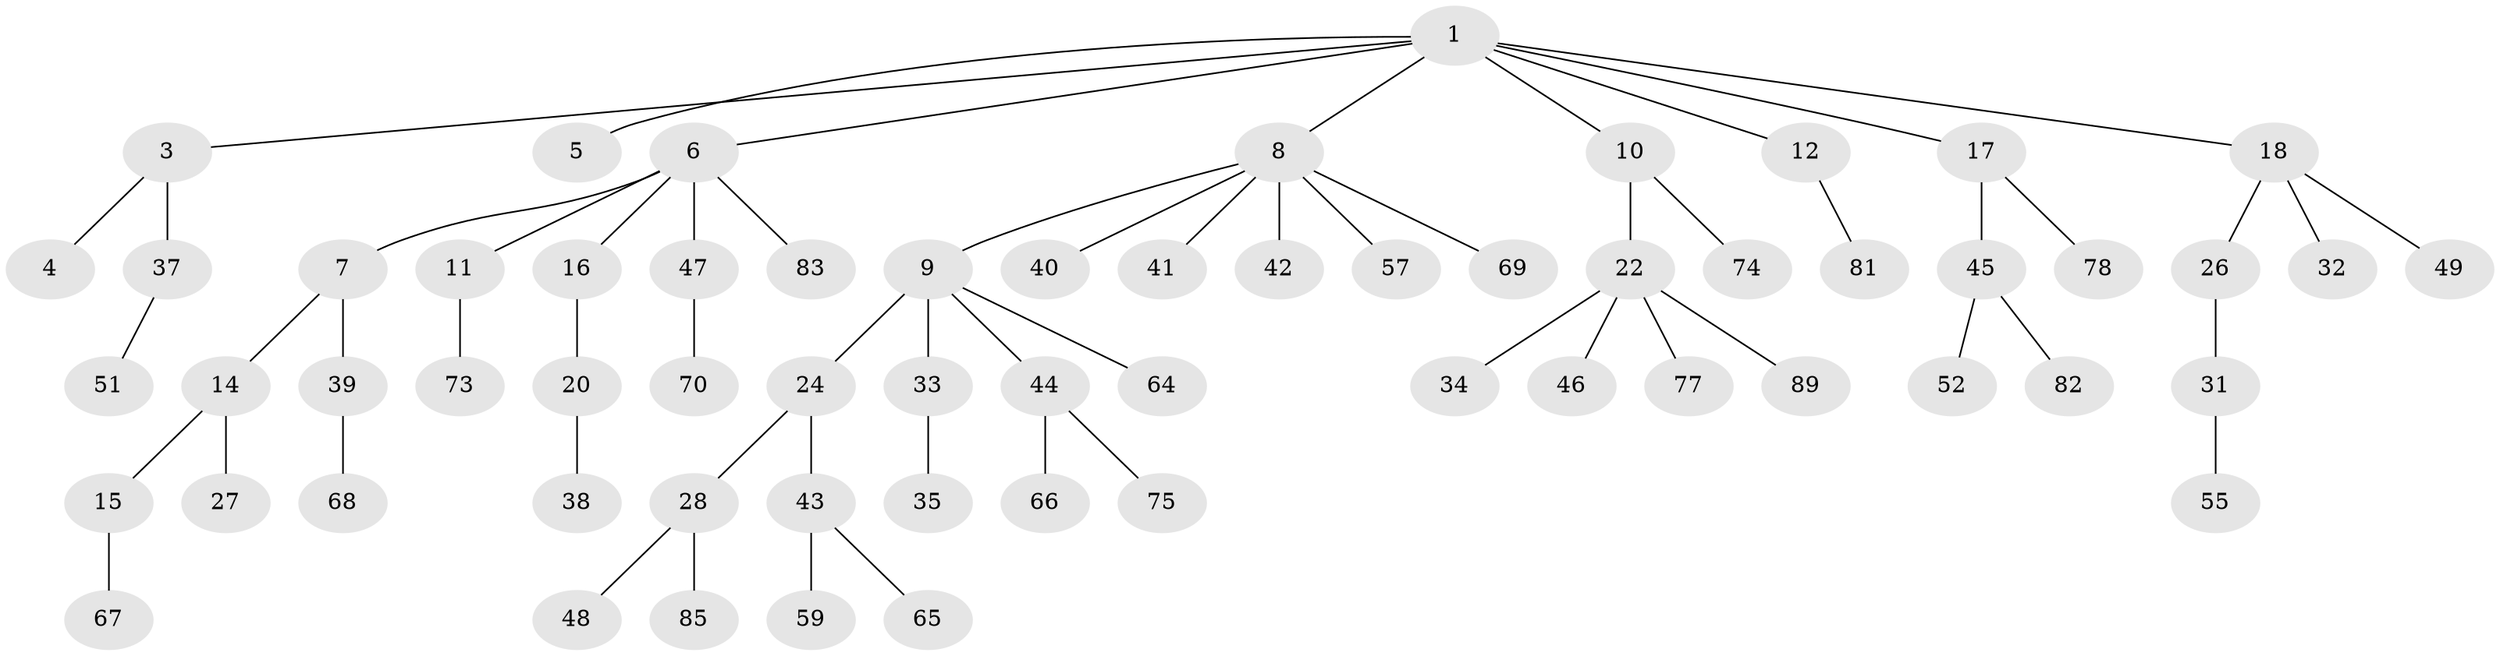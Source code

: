// original degree distribution, {3: 0.15555555555555556, 7: 0.022222222222222223, 4: 0.08888888888888889, 2: 0.17777777777777778, 1: 0.5333333333333333, 5: 0.022222222222222223}
// Generated by graph-tools (version 1.1) at 2025/11/02/27/25 16:11:28]
// undirected, 62 vertices, 61 edges
graph export_dot {
graph [start="1"]
  node [color=gray90,style=filled];
  1 [super="+2"];
  3 [super="+30"];
  4 [super="+87"];
  5;
  6 [super="+88"];
  7 [super="+13"];
  8 [super="+29"];
  9 [super="+21"];
  10 [super="+60"];
  11 [super="+23"];
  12;
  14;
  15 [super="+53"];
  16;
  17 [super="+36"];
  18 [super="+19"];
  20 [super="+72"];
  22 [super="+25"];
  24 [super="+50"];
  26;
  27;
  28 [super="+80"];
  31 [super="+54"];
  32;
  33 [super="+76"];
  34;
  35;
  37 [super="+56"];
  38;
  39 [super="+84"];
  40;
  41 [super="+58"];
  42;
  43 [super="+86"];
  44 [super="+63"];
  45 [super="+61"];
  46 [super="+62"];
  47;
  48;
  49 [super="+79"];
  51 [super="+71"];
  52;
  55;
  57;
  59;
  64;
  65;
  66;
  67;
  68;
  69;
  70 [super="+90"];
  73;
  74;
  75;
  77;
  78;
  81;
  82;
  83;
  85;
  89;
  1 -- 17;
  1 -- 18;
  1 -- 3;
  1 -- 5;
  1 -- 6;
  1 -- 8;
  1 -- 10;
  1 -- 12;
  3 -- 4;
  3 -- 37;
  6 -- 7;
  6 -- 11;
  6 -- 16;
  6 -- 47;
  6 -- 83;
  7 -- 14;
  7 -- 39;
  8 -- 9;
  8 -- 57;
  8 -- 69;
  8 -- 41;
  8 -- 40;
  8 -- 42;
  9 -- 24;
  9 -- 44;
  9 -- 64;
  9 -- 33;
  10 -- 22;
  10 -- 74;
  11 -- 73;
  12 -- 81;
  14 -- 15;
  14 -- 27;
  15 -- 67;
  16 -- 20;
  17 -- 45;
  17 -- 78;
  18 -- 32;
  18 -- 49;
  18 -- 26;
  20 -- 38;
  22 -- 34;
  22 -- 46;
  22 -- 77;
  22 -- 89;
  24 -- 28;
  24 -- 43;
  26 -- 31;
  28 -- 48;
  28 -- 85;
  31 -- 55;
  33 -- 35;
  37 -- 51;
  39 -- 68;
  43 -- 59;
  43 -- 65;
  44 -- 66;
  44 -- 75;
  45 -- 52;
  45 -- 82;
  47 -- 70;
}
